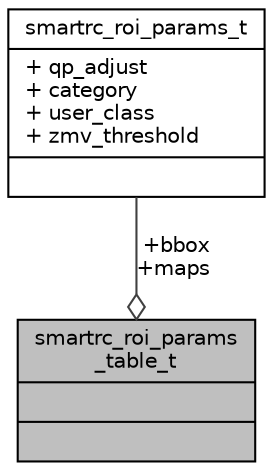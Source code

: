 digraph "smartrc_roi_params_table_t"
{
 // INTERACTIVE_SVG=YES
 // LATEX_PDF_SIZE
  bgcolor="transparent";
  edge [fontname="Helvetica",fontsize="10",labelfontname="Helvetica",labelfontsize="10"];
  node [fontname="Helvetica",fontsize="10",shape=record];
  Node1 [label="{smartrc_roi_params\l_table_t\n||}",height=0.2,width=0.4,color="black", fillcolor="grey75", style="filled", fontcolor="black",tooltip=" "];
  Node2 -> Node1 [color="grey25",fontsize="10",style="solid",label=" +bbox\n+maps" ,arrowhead="odiamond",fontname="Helvetica"];
  Node2 [label="{smartrc_roi_params_t\n|+ qp_adjust\l+ category\l+ user_class\l+ zmv_threshold\l|}",height=0.2,width=0.4,color="black",URL="$d2/d42/structsmartrc__roi__params__t.html",tooltip=" "];
}
